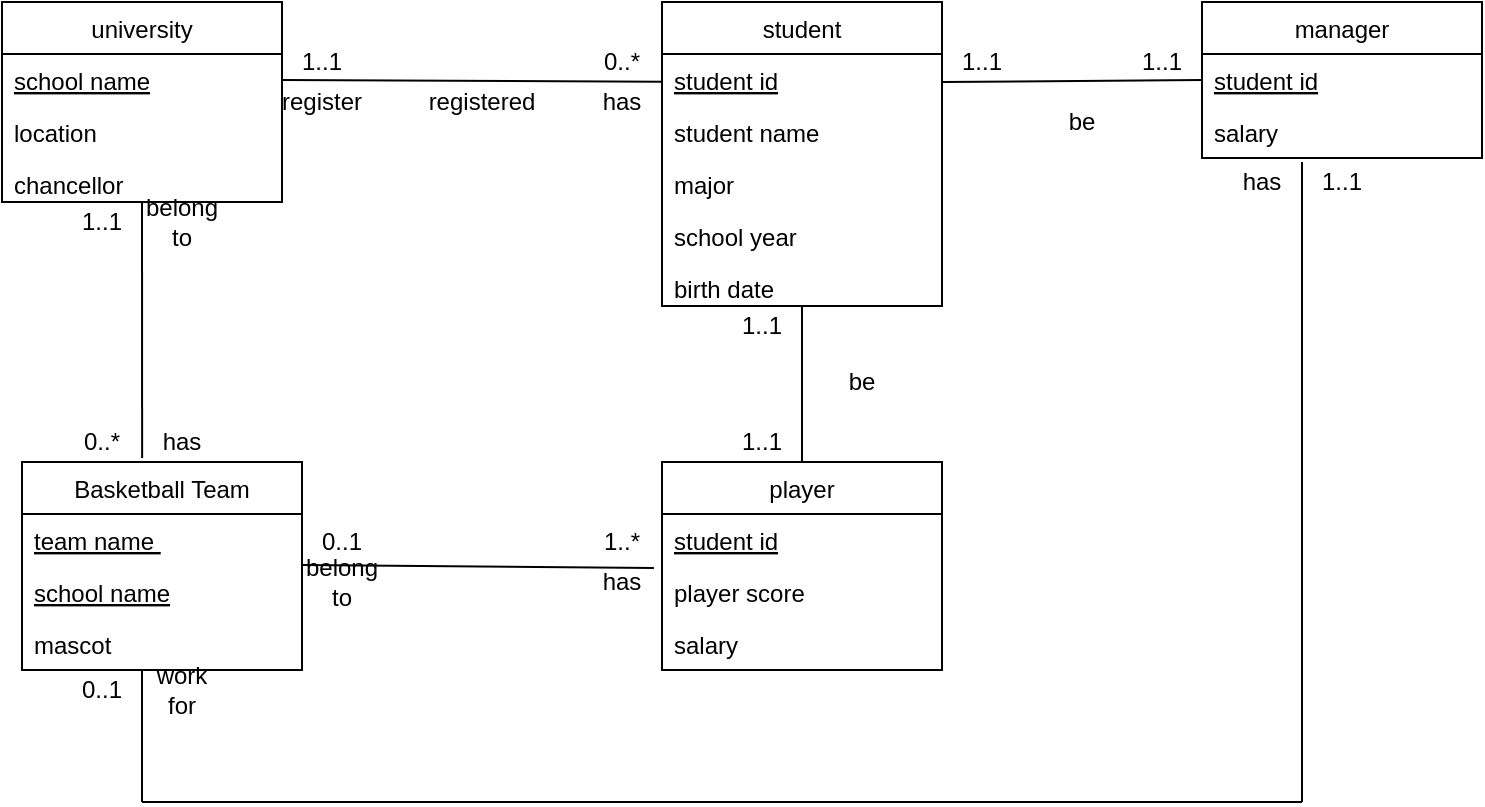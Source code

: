 <mxfile version="13.8.0" type="github">
  <diagram name="Page-1" id="c4acf3e9-155e-7222-9cf6-157b1a14988f">
    <mxGraphModel dx="1426" dy="941" grid="1" gridSize="10" guides="1" tooltips="1" connect="1" arrows="1" fold="1" page="1" pageScale="1" pageWidth="850" pageHeight="1100" background="#ffffff" math="0" shadow="0" extFonts="Permanent Marker^https://fonts.googleapis.com/css?family=Permanent+Marker">
      <root>
        <mxCell id="0" />
        <mxCell id="1" parent="0" />
        <mxCell id="MvCcqP7oXMawyGGjfkBd-18" value="" style="endArrow=none;html=1;exitX=1;exitY=0.5;exitDx=0;exitDy=0;" edge="1" parent="1" source="MvCcqP7oXMawyGGjfkBd-2">
          <mxGeometry width="50" height="50" relative="1" as="geometry">
            <mxPoint x="330" y="200" as="sourcePoint" />
            <mxPoint x="360" y="149.905" as="targetPoint" />
          </mxGeometry>
        </mxCell>
        <mxCell id="MvCcqP7oXMawyGGjfkBd-20" value="0..*" style="text;html=1;strokeColor=none;fillColor=none;align=center;verticalAlign=middle;whiteSpace=wrap;rounded=0;" vertex="1" parent="1">
          <mxGeometry x="320" y="130" width="40" height="20" as="geometry" />
        </mxCell>
        <mxCell id="MvCcqP7oXMawyGGjfkBd-21" value="1..1" style="text;html=1;strokeColor=none;fillColor=none;align=center;verticalAlign=middle;whiteSpace=wrap;rounded=0;" vertex="1" parent="1">
          <mxGeometry x="170" y="130" width="40" height="20" as="geometry" />
        </mxCell>
        <mxCell id="MvCcqP7oXMawyGGjfkBd-22" value="has" style="text;html=1;strokeColor=none;fillColor=none;align=center;verticalAlign=middle;whiteSpace=wrap;rounded=0;" vertex="1" parent="1">
          <mxGeometry x="320" y="150" width="40" height="20" as="geometry" />
        </mxCell>
        <mxCell id="MvCcqP7oXMawyGGjfkBd-23" value="register" style="text;html=1;strokeColor=none;fillColor=none;align=center;verticalAlign=middle;whiteSpace=wrap;rounded=0;" vertex="1" parent="1">
          <mxGeometry x="170" y="150" width="40" height="20" as="geometry" />
        </mxCell>
        <mxCell id="MvCcqP7oXMawyGGjfkBd-1" value="university" style="swimlane;fontStyle=0;childLayout=stackLayout;horizontal=1;startSize=26;fillColor=none;horizontalStack=0;resizeParent=1;resizeParentMax=0;resizeLast=0;collapsible=1;marginBottom=0;" vertex="1" parent="1">
          <mxGeometry x="30" y="110" width="140" height="100" as="geometry">
            <mxRectangle x="110" y="100" width="80" height="26" as="alternateBounds" />
          </mxGeometry>
        </mxCell>
        <mxCell id="MvCcqP7oXMawyGGjfkBd-2" value="school name" style="text;strokeColor=none;fillColor=none;align=left;verticalAlign=top;spacingLeft=4;spacingRight=4;overflow=hidden;rotatable=0;points=[[0,0.5],[1,0.5]];portConstraint=eastwest;fontStyle=4" vertex="1" parent="MvCcqP7oXMawyGGjfkBd-1">
          <mxGeometry y="26" width="140" height="26" as="geometry" />
        </mxCell>
        <mxCell id="MvCcqP7oXMawyGGjfkBd-3" value="location" style="text;strokeColor=none;fillColor=none;align=left;verticalAlign=top;spacingLeft=4;spacingRight=4;overflow=hidden;rotatable=0;points=[[0,0.5],[1,0.5]];portConstraint=eastwest;" vertex="1" parent="MvCcqP7oXMawyGGjfkBd-1">
          <mxGeometry y="52" width="140" height="26" as="geometry" />
        </mxCell>
        <mxCell id="MvCcqP7oXMawyGGjfkBd-4" value="chancellor" style="text;strokeColor=none;fillColor=none;align=left;verticalAlign=top;spacingLeft=4;spacingRight=4;overflow=hidden;rotatable=0;points=[[0,0.5],[1,0.5]];portConstraint=eastwest;" vertex="1" parent="MvCcqP7oXMawyGGjfkBd-1">
          <mxGeometry y="78" width="140" height="22" as="geometry" />
        </mxCell>
        <mxCell id="MvCcqP7oXMawyGGjfkBd-12" value="student" style="swimlane;fontStyle=0;childLayout=stackLayout;horizontal=1;startSize=26;fillColor=none;horizontalStack=0;resizeParent=1;resizeParentMax=0;resizeLast=0;collapsible=1;marginBottom=0;" vertex="1" parent="1">
          <mxGeometry x="360" y="110" width="140" height="152" as="geometry">
            <mxRectangle x="110" y="100" width="80" height="26" as="alternateBounds" />
          </mxGeometry>
        </mxCell>
        <mxCell id="MvCcqP7oXMawyGGjfkBd-13" value="student id" style="text;strokeColor=none;fillColor=none;align=left;verticalAlign=top;spacingLeft=4;spacingRight=4;overflow=hidden;rotatable=0;points=[[0,0.5],[1,0.5]];portConstraint=eastwest;fontStyle=4" vertex="1" parent="MvCcqP7oXMawyGGjfkBd-12">
          <mxGeometry y="26" width="140" height="26" as="geometry" />
        </mxCell>
        <mxCell id="MvCcqP7oXMawyGGjfkBd-14" value="student name" style="text;strokeColor=none;fillColor=none;align=left;verticalAlign=top;spacingLeft=4;spacingRight=4;overflow=hidden;rotatable=0;points=[[0,0.5],[1,0.5]];portConstraint=eastwest;" vertex="1" parent="MvCcqP7oXMawyGGjfkBd-12">
          <mxGeometry y="52" width="140" height="26" as="geometry" />
        </mxCell>
        <mxCell id="MvCcqP7oXMawyGGjfkBd-24" value="major" style="text;strokeColor=none;fillColor=none;align=left;verticalAlign=top;spacingLeft=4;spacingRight=4;overflow=hidden;rotatable=0;points=[[0,0.5],[1,0.5]];portConstraint=eastwest;" vertex="1" parent="MvCcqP7oXMawyGGjfkBd-12">
          <mxGeometry y="78" width="140" height="26" as="geometry" />
        </mxCell>
        <mxCell id="MvCcqP7oXMawyGGjfkBd-25" value="school year" style="text;strokeColor=none;fillColor=none;align=left;verticalAlign=top;spacingLeft=4;spacingRight=4;overflow=hidden;rotatable=0;points=[[0,0.5],[1,0.5]];portConstraint=eastwest;" vertex="1" parent="MvCcqP7oXMawyGGjfkBd-12">
          <mxGeometry y="104" width="140" height="26" as="geometry" />
        </mxCell>
        <mxCell id="MvCcqP7oXMawyGGjfkBd-15" value="birth date" style="text;strokeColor=none;fillColor=none;align=left;verticalAlign=top;spacingLeft=4;spacingRight=4;overflow=hidden;rotatable=0;points=[[0,0.5],[1,0.5]];portConstraint=eastwest;" vertex="1" parent="MvCcqP7oXMawyGGjfkBd-12">
          <mxGeometry y="130" width="140" height="22" as="geometry" />
        </mxCell>
        <mxCell id="MvCcqP7oXMawyGGjfkBd-28" value="registered" style="text;html=1;strokeColor=none;fillColor=none;align=center;verticalAlign=middle;whiteSpace=wrap;rounded=0;" vertex="1" parent="1">
          <mxGeometry x="250" y="150" width="40" height="20" as="geometry" />
        </mxCell>
        <mxCell id="MvCcqP7oXMawyGGjfkBd-37" value="" style="endArrow=none;html=1;entryX=0;entryY=0.5;entryDx=0;entryDy=0;" edge="1" parent="1" target="MvCcqP7oXMawyGGjfkBd-31">
          <mxGeometry width="50" height="50" relative="1" as="geometry">
            <mxPoint x="500" y="150" as="sourcePoint" />
            <mxPoint x="580" y="149" as="targetPoint" />
          </mxGeometry>
        </mxCell>
        <mxCell id="MvCcqP7oXMawyGGjfkBd-30" value="manager" style="swimlane;fontStyle=0;childLayout=stackLayout;horizontal=1;startSize=26;fillColor=none;horizontalStack=0;resizeParent=1;resizeParentMax=0;resizeLast=0;collapsible=1;marginBottom=0;" vertex="1" parent="1">
          <mxGeometry x="630" y="110" width="140" height="78" as="geometry">
            <mxRectangle x="110" y="100" width="80" height="26" as="alternateBounds" />
          </mxGeometry>
        </mxCell>
        <mxCell id="MvCcqP7oXMawyGGjfkBd-31" value="student id" style="text;strokeColor=none;fillColor=none;align=left;verticalAlign=top;spacingLeft=4;spacingRight=4;overflow=hidden;rotatable=0;points=[[0,0.5],[1,0.5]];portConstraint=eastwest;fontStyle=4" vertex="1" parent="MvCcqP7oXMawyGGjfkBd-30">
          <mxGeometry y="26" width="140" height="26" as="geometry" />
        </mxCell>
        <mxCell id="MvCcqP7oXMawyGGjfkBd-32" value="salary" style="text;strokeColor=none;fillColor=none;align=left;verticalAlign=top;spacingLeft=4;spacingRight=4;overflow=hidden;rotatable=0;points=[[0,0.5],[1,0.5]];portConstraint=eastwest;" vertex="1" parent="MvCcqP7oXMawyGGjfkBd-30">
          <mxGeometry y="52" width="140" height="26" as="geometry" />
        </mxCell>
        <mxCell id="MvCcqP7oXMawyGGjfkBd-38" value="1..1" style="text;html=1;strokeColor=none;fillColor=none;align=center;verticalAlign=middle;whiteSpace=wrap;rounded=0;" vertex="1" parent="1">
          <mxGeometry x="500" y="130" width="40" height="20" as="geometry" />
        </mxCell>
        <mxCell id="MvCcqP7oXMawyGGjfkBd-39" value="1..1" style="text;html=1;strokeColor=none;fillColor=none;align=center;verticalAlign=middle;whiteSpace=wrap;rounded=0;" vertex="1" parent="1">
          <mxGeometry x="590" y="130" width="40" height="20" as="geometry" />
        </mxCell>
        <mxCell id="MvCcqP7oXMawyGGjfkBd-40" value="be" style="text;html=1;strokeColor=none;fillColor=none;align=center;verticalAlign=middle;whiteSpace=wrap;rounded=0;" vertex="1" parent="1">
          <mxGeometry x="550" y="160" width="40" height="20" as="geometry" />
        </mxCell>
        <mxCell id="MvCcqP7oXMawyGGjfkBd-42" value="player" style="swimlane;fontStyle=0;childLayout=stackLayout;horizontal=1;startSize=26;fillColor=none;horizontalStack=0;resizeParent=1;resizeParentMax=0;resizeLast=0;collapsible=1;marginBottom=0;" vertex="1" parent="1">
          <mxGeometry x="360" y="340" width="140" height="104" as="geometry">
            <mxRectangle x="110" y="100" width="80" height="26" as="alternateBounds" />
          </mxGeometry>
        </mxCell>
        <mxCell id="MvCcqP7oXMawyGGjfkBd-43" value="student id" style="text;strokeColor=none;fillColor=none;align=left;verticalAlign=top;spacingLeft=4;spacingRight=4;overflow=hidden;rotatable=0;points=[[0,0.5],[1,0.5]];portConstraint=eastwest;fontStyle=4" vertex="1" parent="MvCcqP7oXMawyGGjfkBd-42">
          <mxGeometry y="26" width="140" height="26" as="geometry" />
        </mxCell>
        <mxCell id="MvCcqP7oXMawyGGjfkBd-44" value="player score" style="text;strokeColor=none;fillColor=none;align=left;verticalAlign=top;spacingLeft=4;spacingRight=4;overflow=hidden;rotatable=0;points=[[0,0.5],[1,0.5]];portConstraint=eastwest;" vertex="1" parent="MvCcqP7oXMawyGGjfkBd-42">
          <mxGeometry y="52" width="140" height="26" as="geometry" />
        </mxCell>
        <mxCell id="MvCcqP7oXMawyGGjfkBd-58" value="salary" style="text;strokeColor=none;fillColor=none;align=left;verticalAlign=top;spacingLeft=4;spacingRight=4;overflow=hidden;rotatable=0;points=[[0,0.5],[1,0.5]];portConstraint=eastwest;" vertex="1" parent="MvCcqP7oXMawyGGjfkBd-42">
          <mxGeometry y="78" width="140" height="26" as="geometry" />
        </mxCell>
        <mxCell id="MvCcqP7oXMawyGGjfkBd-52" value="" style="endArrow=none;html=1;exitX=0.5;exitY=0;exitDx=0;exitDy=0;" edge="1" parent="1" source="MvCcqP7oXMawyGGjfkBd-42">
          <mxGeometry width="50" height="50" relative="1" as="geometry">
            <mxPoint x="380" y="312" as="sourcePoint" />
            <mxPoint x="430" y="262" as="targetPoint" />
          </mxGeometry>
        </mxCell>
        <mxCell id="MvCcqP7oXMawyGGjfkBd-53" value="1..1" style="text;html=1;strokeColor=none;fillColor=none;align=center;verticalAlign=middle;whiteSpace=wrap;rounded=0;" vertex="1" parent="1">
          <mxGeometry x="390" y="262" width="40" height="20" as="geometry" />
        </mxCell>
        <mxCell id="MvCcqP7oXMawyGGjfkBd-54" value="1..1" style="text;html=1;strokeColor=none;fillColor=none;align=center;verticalAlign=middle;whiteSpace=wrap;rounded=0;" vertex="1" parent="1">
          <mxGeometry x="390" y="320" width="40" height="20" as="geometry" />
        </mxCell>
        <mxCell id="MvCcqP7oXMawyGGjfkBd-55" value="be" style="text;html=1;strokeColor=none;fillColor=none;align=center;verticalAlign=middle;whiteSpace=wrap;rounded=0;" vertex="1" parent="1">
          <mxGeometry x="440" y="290" width="40" height="20" as="geometry" />
        </mxCell>
        <mxCell id="MvCcqP7oXMawyGGjfkBd-59" value="Basketball Team" style="swimlane;fontStyle=0;childLayout=stackLayout;horizontal=1;startSize=26;fillColor=none;horizontalStack=0;resizeParent=1;resizeParentMax=0;resizeLast=0;collapsible=1;marginBottom=0;" vertex="1" parent="1">
          <mxGeometry x="40" y="340" width="140" height="104" as="geometry" />
        </mxCell>
        <mxCell id="MvCcqP7oXMawyGGjfkBd-60" value="team name " style="text;strokeColor=none;fillColor=none;align=left;verticalAlign=top;spacingLeft=4;spacingRight=4;overflow=hidden;rotatable=0;points=[[0,0.5],[1,0.5]];portConstraint=eastwest;fontStyle=4" vertex="1" parent="MvCcqP7oXMawyGGjfkBd-59">
          <mxGeometry y="26" width="140" height="26" as="geometry" />
        </mxCell>
        <mxCell id="MvCcqP7oXMawyGGjfkBd-61" value="school name" style="text;strokeColor=none;fillColor=none;align=left;verticalAlign=top;spacingLeft=4;spacingRight=4;overflow=hidden;rotatable=0;points=[[0,0.5],[1,0.5]];portConstraint=eastwest;fontStyle=4" vertex="1" parent="MvCcqP7oXMawyGGjfkBd-59">
          <mxGeometry y="52" width="140" height="26" as="geometry" />
        </mxCell>
        <mxCell id="MvCcqP7oXMawyGGjfkBd-62" value="mascot" style="text;strokeColor=none;fillColor=none;align=left;verticalAlign=top;spacingLeft=4;spacingRight=4;overflow=hidden;rotatable=0;points=[[0,0.5],[1,0.5]];portConstraint=eastwest;" vertex="1" parent="MvCcqP7oXMawyGGjfkBd-59">
          <mxGeometry y="78" width="140" height="26" as="geometry" />
        </mxCell>
        <mxCell id="MvCcqP7oXMawyGGjfkBd-63" value="" style="endArrow=none;html=1;exitX=0.429;exitY=-0.019;exitDx=0;exitDy=0;exitPerimeter=0;" edge="1" parent="1" source="MvCcqP7oXMawyGGjfkBd-59">
          <mxGeometry width="50" height="50" relative="1" as="geometry">
            <mxPoint x="50" y="260" as="sourcePoint" />
            <mxPoint x="100" y="210" as="targetPoint" />
          </mxGeometry>
        </mxCell>
        <mxCell id="MvCcqP7oXMawyGGjfkBd-64" value="1..1" style="text;html=1;strokeColor=none;fillColor=none;align=center;verticalAlign=middle;whiteSpace=wrap;rounded=0;" vertex="1" parent="1">
          <mxGeometry x="60" y="210" width="40" height="20" as="geometry" />
        </mxCell>
        <mxCell id="MvCcqP7oXMawyGGjfkBd-65" value="0..*" style="text;html=1;strokeColor=none;fillColor=none;align=center;verticalAlign=middle;whiteSpace=wrap;rounded=0;" vertex="1" parent="1">
          <mxGeometry x="60" y="320" width="40" height="20" as="geometry" />
        </mxCell>
        <mxCell id="MvCcqP7oXMawyGGjfkBd-67" value="has" style="text;html=1;strokeColor=none;fillColor=none;align=center;verticalAlign=middle;whiteSpace=wrap;rounded=0;" vertex="1" parent="1">
          <mxGeometry x="100" y="320" width="40" height="20" as="geometry" />
        </mxCell>
        <mxCell id="MvCcqP7oXMawyGGjfkBd-68" value="belong to" style="text;html=1;strokeColor=none;fillColor=none;align=center;verticalAlign=middle;whiteSpace=wrap;rounded=0;" vertex="1" parent="1">
          <mxGeometry x="100" y="210" width="40" height="20" as="geometry" />
        </mxCell>
        <mxCell id="MvCcqP7oXMawyGGjfkBd-69" value="" style="endArrow=none;html=1;exitX=1;exitY=0.5;exitDx=0;exitDy=0;entryX=-0.029;entryY=1.038;entryDx=0;entryDy=0;entryPerimeter=0;" edge="1" parent="1" target="MvCcqP7oXMawyGGjfkBd-43">
          <mxGeometry width="50" height="50" relative="1" as="geometry">
            <mxPoint x="180" y="391.5" as="sourcePoint" />
            <mxPoint x="345" y="392.5" as="targetPoint" />
          </mxGeometry>
        </mxCell>
        <mxCell id="MvCcqP7oXMawyGGjfkBd-70" value="0..1" style="text;html=1;strokeColor=none;fillColor=none;align=center;verticalAlign=middle;whiteSpace=wrap;rounded=0;" vertex="1" parent="1">
          <mxGeometry x="180" y="370" width="40" height="20" as="geometry" />
        </mxCell>
        <mxCell id="MvCcqP7oXMawyGGjfkBd-72" value="1..*" style="text;html=1;strokeColor=none;fillColor=none;align=center;verticalAlign=middle;whiteSpace=wrap;rounded=0;" vertex="1" parent="1">
          <mxGeometry x="320" y="370" width="40" height="20" as="geometry" />
        </mxCell>
        <mxCell id="MvCcqP7oXMawyGGjfkBd-73" value="belong to" style="text;html=1;strokeColor=none;fillColor=none;align=center;verticalAlign=middle;whiteSpace=wrap;rounded=0;" vertex="1" parent="1">
          <mxGeometry x="180" y="390" width="40" height="20" as="geometry" />
        </mxCell>
        <mxCell id="MvCcqP7oXMawyGGjfkBd-74" value="has" style="text;html=1;strokeColor=none;fillColor=none;align=center;verticalAlign=middle;whiteSpace=wrap;rounded=0;" vertex="1" parent="1">
          <mxGeometry x="320" y="390" width="40" height="20" as="geometry" />
        </mxCell>
        <mxCell id="MvCcqP7oXMawyGGjfkBd-75" value="" style="endArrow=none;html=1;" edge="1" parent="1">
          <mxGeometry width="50" height="50" relative="1" as="geometry">
            <mxPoint x="100" y="510" as="sourcePoint" />
            <mxPoint x="100" y="444" as="targetPoint" />
          </mxGeometry>
        </mxCell>
        <mxCell id="MvCcqP7oXMawyGGjfkBd-76" value="" style="endArrow=none;html=1;" edge="1" parent="1">
          <mxGeometry width="50" height="50" relative="1" as="geometry">
            <mxPoint x="100" y="510" as="sourcePoint" />
            <mxPoint x="680" y="510" as="targetPoint" />
          </mxGeometry>
        </mxCell>
        <mxCell id="MvCcqP7oXMawyGGjfkBd-77" value="" style="endArrow=none;html=1;" edge="1" parent="1">
          <mxGeometry width="50" height="50" relative="1" as="geometry">
            <mxPoint x="680" y="510" as="sourcePoint" />
            <mxPoint x="680" y="190" as="targetPoint" />
          </mxGeometry>
        </mxCell>
        <mxCell id="MvCcqP7oXMawyGGjfkBd-78" value="has" style="text;html=1;strokeColor=none;fillColor=none;align=center;verticalAlign=middle;whiteSpace=wrap;rounded=0;" vertex="1" parent="1">
          <mxGeometry x="640" y="190" width="40" height="20" as="geometry" />
        </mxCell>
        <mxCell id="MvCcqP7oXMawyGGjfkBd-79" value="1..1" style="text;html=1;strokeColor=none;fillColor=none;align=center;verticalAlign=middle;whiteSpace=wrap;rounded=0;" vertex="1" parent="1">
          <mxGeometry x="680" y="190" width="40" height="20" as="geometry" />
        </mxCell>
        <mxCell id="MvCcqP7oXMawyGGjfkBd-80" value="0..1" style="text;html=1;strokeColor=none;fillColor=none;align=center;verticalAlign=middle;whiteSpace=wrap;rounded=0;" vertex="1" parent="1">
          <mxGeometry x="60" y="444" width="40" height="20" as="geometry" />
        </mxCell>
        <mxCell id="MvCcqP7oXMawyGGjfkBd-81" value="work for" style="text;html=1;strokeColor=none;fillColor=none;align=center;verticalAlign=middle;whiteSpace=wrap;rounded=0;" vertex="1" parent="1">
          <mxGeometry x="100" y="444" width="40" height="20" as="geometry" />
        </mxCell>
      </root>
    </mxGraphModel>
  </diagram>
</mxfile>
